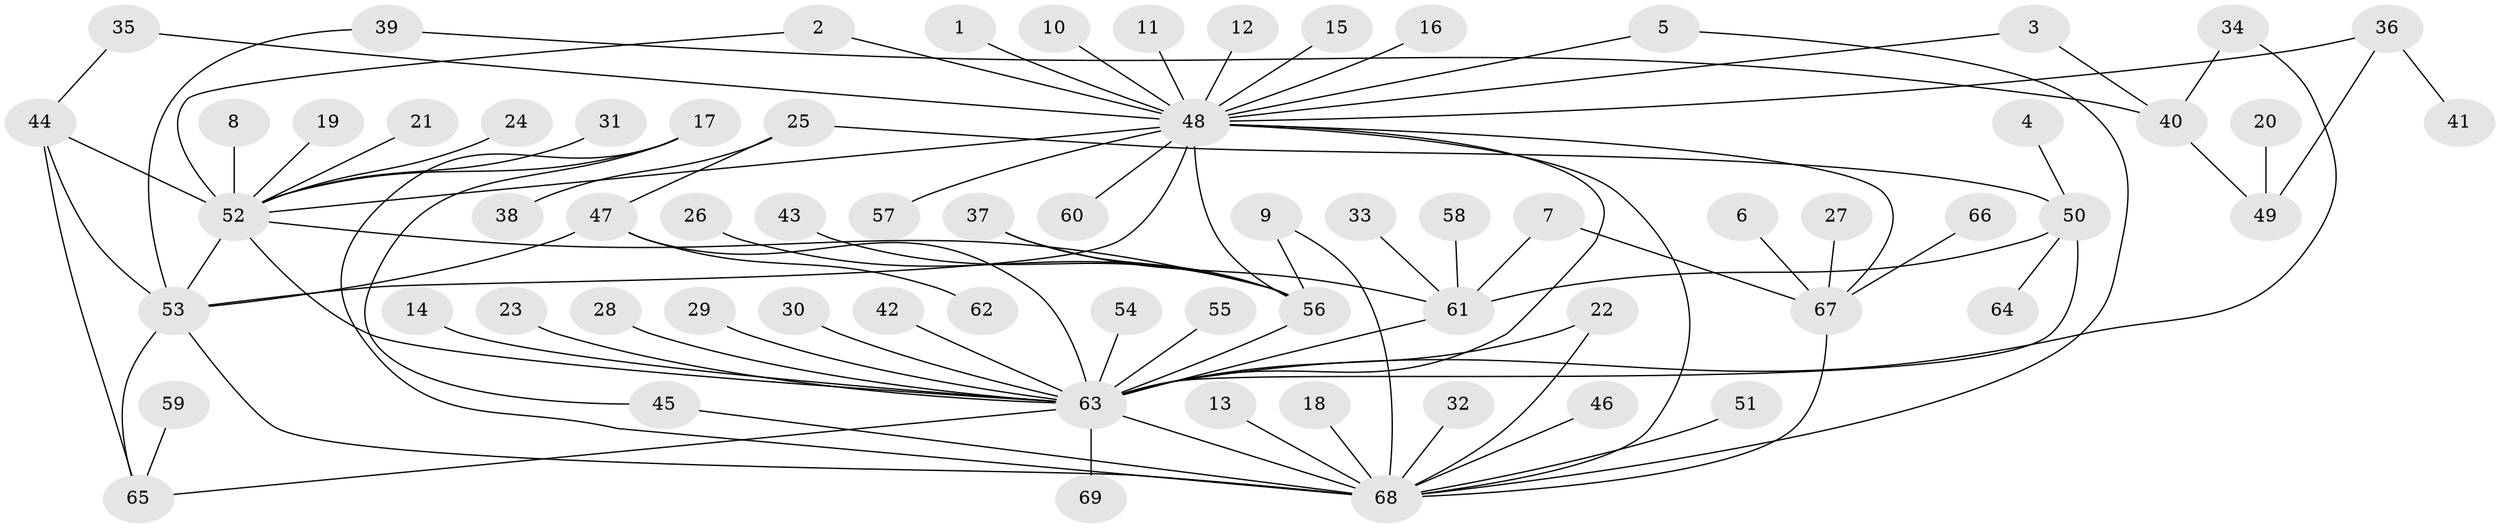 // original degree distribution, {22: 0.007246376811594203, 20: 0.007246376811594203, 2: 0.2391304347826087, 14: 0.007246376811594203, 1: 0.4855072463768116, 4: 0.036231884057971016, 5: 0.043478260869565216, 3: 0.14492753623188406, 6: 0.007246376811594203, 8: 0.014492753623188406, 17: 0.007246376811594203}
// Generated by graph-tools (version 1.1) at 2025/49/03/09/25 03:49:56]
// undirected, 69 vertices, 93 edges
graph export_dot {
graph [start="1"]
  node [color=gray90,style=filled];
  1;
  2;
  3;
  4;
  5;
  6;
  7;
  8;
  9;
  10;
  11;
  12;
  13;
  14;
  15;
  16;
  17;
  18;
  19;
  20;
  21;
  22;
  23;
  24;
  25;
  26;
  27;
  28;
  29;
  30;
  31;
  32;
  33;
  34;
  35;
  36;
  37;
  38;
  39;
  40;
  41;
  42;
  43;
  44;
  45;
  46;
  47;
  48;
  49;
  50;
  51;
  52;
  53;
  54;
  55;
  56;
  57;
  58;
  59;
  60;
  61;
  62;
  63;
  64;
  65;
  66;
  67;
  68;
  69;
  1 -- 48 [weight=1.0];
  2 -- 48 [weight=1.0];
  2 -- 52 [weight=1.0];
  3 -- 40 [weight=1.0];
  3 -- 48 [weight=1.0];
  4 -- 50 [weight=1.0];
  5 -- 48 [weight=1.0];
  5 -- 68 [weight=1.0];
  6 -- 67 [weight=1.0];
  7 -- 61 [weight=1.0];
  7 -- 67 [weight=1.0];
  8 -- 52 [weight=1.0];
  9 -- 56 [weight=1.0];
  9 -- 68 [weight=1.0];
  10 -- 48 [weight=1.0];
  11 -- 48 [weight=1.0];
  12 -- 48 [weight=1.0];
  13 -- 68 [weight=1.0];
  14 -- 63 [weight=1.0];
  15 -- 48 [weight=1.0];
  16 -- 48 [weight=1.0];
  17 -- 45 [weight=1.0];
  17 -- 52 [weight=1.0];
  17 -- 68 [weight=1.0];
  18 -- 68 [weight=1.0];
  19 -- 52 [weight=1.0];
  20 -- 49 [weight=1.0];
  21 -- 52 [weight=1.0];
  22 -- 63 [weight=1.0];
  22 -- 68 [weight=1.0];
  23 -- 63 [weight=1.0];
  24 -- 52 [weight=1.0];
  25 -- 38 [weight=1.0];
  25 -- 47 [weight=1.0];
  25 -- 50 [weight=1.0];
  26 -- 56 [weight=1.0];
  27 -- 67 [weight=1.0];
  28 -- 63 [weight=1.0];
  29 -- 63 [weight=1.0];
  30 -- 63 [weight=1.0];
  31 -- 52 [weight=1.0];
  32 -- 68 [weight=1.0];
  33 -- 61 [weight=1.0];
  34 -- 40 [weight=1.0];
  34 -- 63 [weight=1.0];
  35 -- 44 [weight=1.0];
  35 -- 48 [weight=1.0];
  36 -- 41 [weight=1.0];
  36 -- 48 [weight=1.0];
  36 -- 49 [weight=1.0];
  37 -- 56 [weight=1.0];
  37 -- 61 [weight=1.0];
  39 -- 40 [weight=1.0];
  39 -- 53 [weight=1.0];
  40 -- 49 [weight=1.0];
  42 -- 63 [weight=1.0];
  43 -- 56 [weight=1.0];
  44 -- 52 [weight=1.0];
  44 -- 53 [weight=1.0];
  44 -- 65 [weight=1.0];
  45 -- 68 [weight=1.0];
  46 -- 68 [weight=1.0];
  47 -- 53 [weight=1.0];
  47 -- 62 [weight=1.0];
  47 -- 63 [weight=1.0];
  48 -- 52 [weight=1.0];
  48 -- 53 [weight=1.0];
  48 -- 56 [weight=1.0];
  48 -- 57 [weight=1.0];
  48 -- 60 [weight=1.0];
  48 -- 63 [weight=1.0];
  48 -- 67 [weight=1.0];
  48 -- 68 [weight=1.0];
  50 -- 61 [weight=1.0];
  50 -- 63 [weight=1.0];
  50 -- 64 [weight=1.0];
  51 -- 68 [weight=1.0];
  52 -- 53 [weight=1.0];
  52 -- 56 [weight=1.0];
  52 -- 63 [weight=2.0];
  53 -- 65 [weight=1.0];
  53 -- 68 [weight=1.0];
  54 -- 63 [weight=1.0];
  55 -- 63 [weight=1.0];
  56 -- 63 [weight=1.0];
  58 -- 61 [weight=1.0];
  59 -- 65 [weight=1.0];
  61 -- 63 [weight=1.0];
  63 -- 65 [weight=1.0];
  63 -- 68 [weight=2.0];
  63 -- 69 [weight=1.0];
  66 -- 67 [weight=1.0];
  67 -- 68 [weight=1.0];
}
